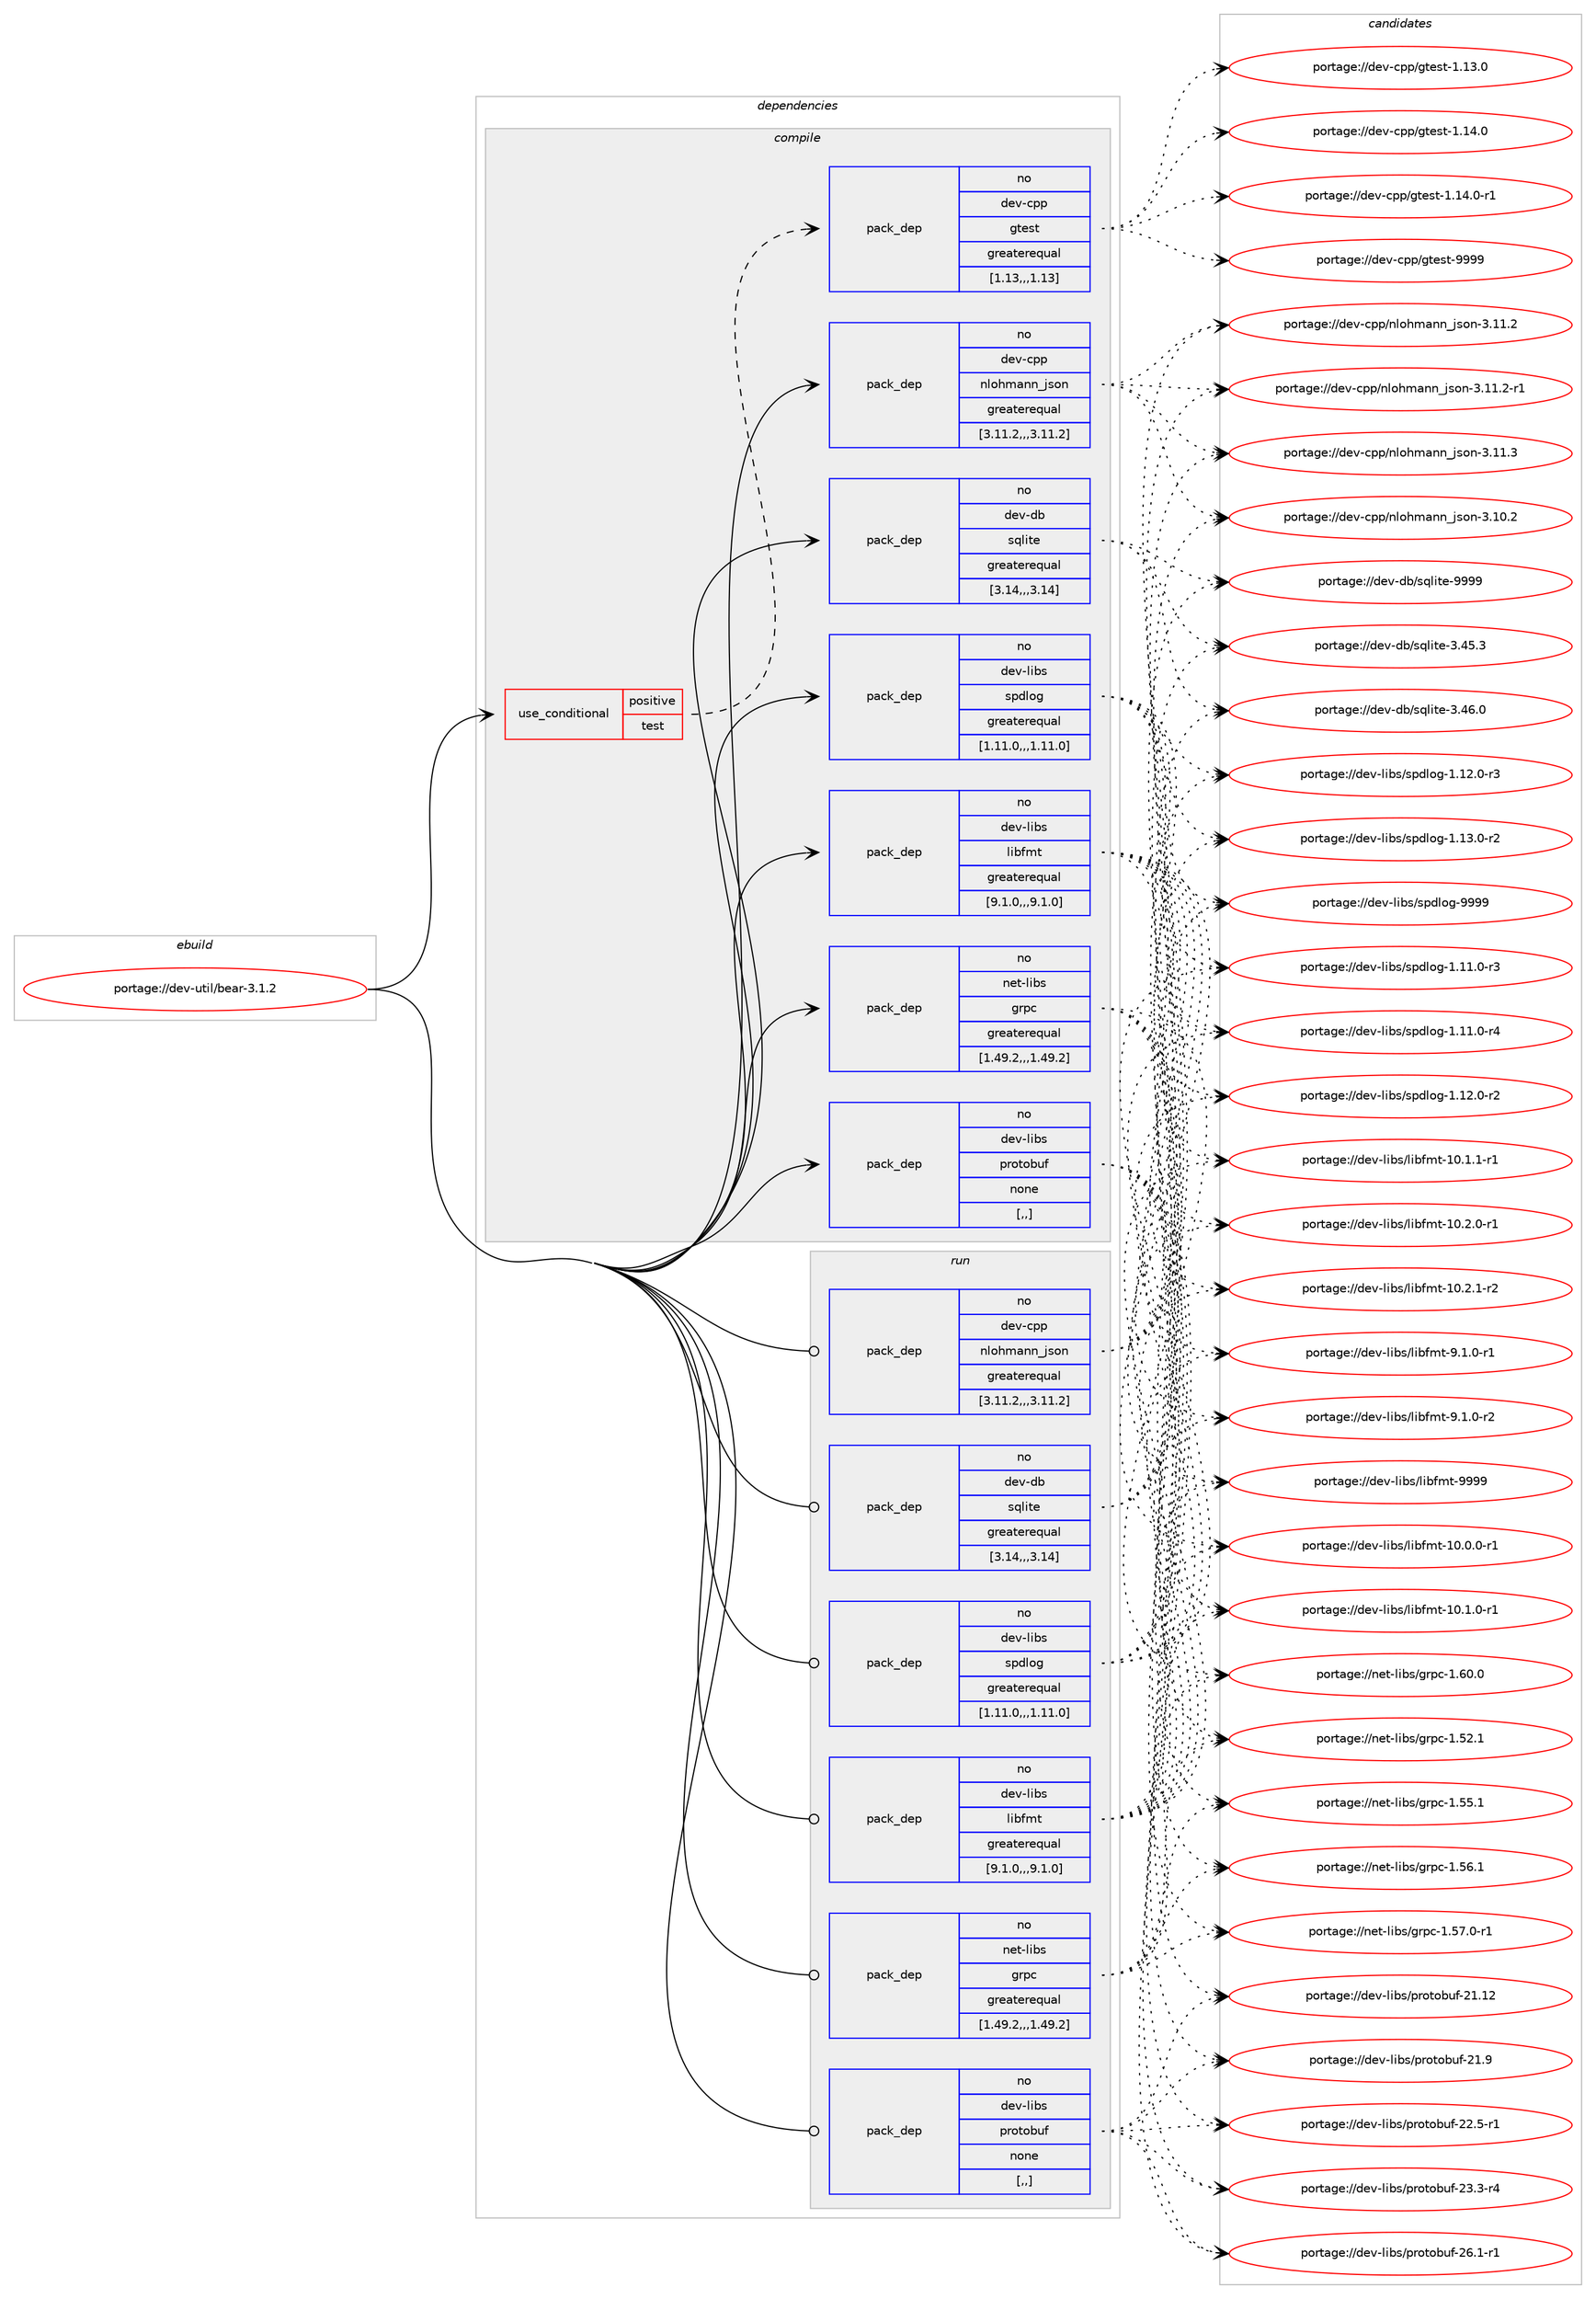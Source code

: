 digraph prolog {

# *************
# Graph options
# *************

newrank=true;
concentrate=true;
compound=true;
graph [rankdir=LR,fontname=Helvetica,fontsize=10,ranksep=1.5];#, ranksep=2.5, nodesep=0.2];
edge  [arrowhead=vee];
node  [fontname=Helvetica,fontsize=10];

# **********
# The ebuild
# **********

subgraph cluster_leftcol {
color=gray;
label=<<i>ebuild</i>>;
id [label="portage://dev-util/bear-3.1.2", color=red, width=4, href="../dev-util/bear-3.1.2.svg"];
}

# ****************
# The dependencies
# ****************

subgraph cluster_midcol {
color=gray;
label=<<i>dependencies</i>>;
subgraph cluster_compile {
fillcolor="#eeeeee";
style=filled;
label=<<i>compile</i>>;
subgraph cond57893 {
dependency206615 [label=<<TABLE BORDER="0" CELLBORDER="1" CELLSPACING="0" CELLPADDING="4"><TR><TD ROWSPAN="3" CELLPADDING="10">use_conditional</TD></TR><TR><TD>positive</TD></TR><TR><TD>test</TD></TR></TABLE>>, shape=none, color=red];
subgraph pack147342 {
dependency206616 [label=<<TABLE BORDER="0" CELLBORDER="1" CELLSPACING="0" CELLPADDING="4" WIDTH="220"><TR><TD ROWSPAN="6" CELLPADDING="30">pack_dep</TD></TR><TR><TD WIDTH="110">no</TD></TR><TR><TD>dev-cpp</TD></TR><TR><TD>gtest</TD></TR><TR><TD>greaterequal</TD></TR><TR><TD>[1.13,,,1.13]</TD></TR></TABLE>>, shape=none, color=blue];
}
dependency206615:e -> dependency206616:w [weight=20,style="dashed",arrowhead="vee"];
}
id:e -> dependency206615:w [weight=20,style="solid",arrowhead="vee"];
subgraph pack147343 {
dependency206617 [label=<<TABLE BORDER="0" CELLBORDER="1" CELLSPACING="0" CELLPADDING="4" WIDTH="220"><TR><TD ROWSPAN="6" CELLPADDING="30">pack_dep</TD></TR><TR><TD WIDTH="110">no</TD></TR><TR><TD>dev-cpp</TD></TR><TR><TD>nlohmann_json</TD></TR><TR><TD>greaterequal</TD></TR><TR><TD>[3.11.2,,,3.11.2]</TD></TR></TABLE>>, shape=none, color=blue];
}
id:e -> dependency206617:w [weight=20,style="solid",arrowhead="vee"];
subgraph pack147344 {
dependency206618 [label=<<TABLE BORDER="0" CELLBORDER="1" CELLSPACING="0" CELLPADDING="4" WIDTH="220"><TR><TD ROWSPAN="6" CELLPADDING="30">pack_dep</TD></TR><TR><TD WIDTH="110">no</TD></TR><TR><TD>dev-db</TD></TR><TR><TD>sqlite</TD></TR><TR><TD>greaterequal</TD></TR><TR><TD>[3.14,,,3.14]</TD></TR></TABLE>>, shape=none, color=blue];
}
id:e -> dependency206618:w [weight=20,style="solid",arrowhead="vee"];
subgraph pack147345 {
dependency206619 [label=<<TABLE BORDER="0" CELLBORDER="1" CELLSPACING="0" CELLPADDING="4" WIDTH="220"><TR><TD ROWSPAN="6" CELLPADDING="30">pack_dep</TD></TR><TR><TD WIDTH="110">no</TD></TR><TR><TD>dev-libs</TD></TR><TR><TD>libfmt</TD></TR><TR><TD>greaterequal</TD></TR><TR><TD>[9.1.0,,,9.1.0]</TD></TR></TABLE>>, shape=none, color=blue];
}
id:e -> dependency206619:w [weight=20,style="solid",arrowhead="vee"];
subgraph pack147346 {
dependency206620 [label=<<TABLE BORDER="0" CELLBORDER="1" CELLSPACING="0" CELLPADDING="4" WIDTH="220"><TR><TD ROWSPAN="6" CELLPADDING="30">pack_dep</TD></TR><TR><TD WIDTH="110">no</TD></TR><TR><TD>dev-libs</TD></TR><TR><TD>protobuf</TD></TR><TR><TD>none</TD></TR><TR><TD>[,,]</TD></TR></TABLE>>, shape=none, color=blue];
}
id:e -> dependency206620:w [weight=20,style="solid",arrowhead="vee"];
subgraph pack147347 {
dependency206621 [label=<<TABLE BORDER="0" CELLBORDER="1" CELLSPACING="0" CELLPADDING="4" WIDTH="220"><TR><TD ROWSPAN="6" CELLPADDING="30">pack_dep</TD></TR><TR><TD WIDTH="110">no</TD></TR><TR><TD>dev-libs</TD></TR><TR><TD>spdlog</TD></TR><TR><TD>greaterequal</TD></TR><TR><TD>[1.11.0,,,1.11.0]</TD></TR></TABLE>>, shape=none, color=blue];
}
id:e -> dependency206621:w [weight=20,style="solid",arrowhead="vee"];
subgraph pack147348 {
dependency206622 [label=<<TABLE BORDER="0" CELLBORDER="1" CELLSPACING="0" CELLPADDING="4" WIDTH="220"><TR><TD ROWSPAN="6" CELLPADDING="30">pack_dep</TD></TR><TR><TD WIDTH="110">no</TD></TR><TR><TD>net-libs</TD></TR><TR><TD>grpc</TD></TR><TR><TD>greaterequal</TD></TR><TR><TD>[1.49.2,,,1.49.2]</TD></TR></TABLE>>, shape=none, color=blue];
}
id:e -> dependency206622:w [weight=20,style="solid",arrowhead="vee"];
}
subgraph cluster_compileandrun {
fillcolor="#eeeeee";
style=filled;
label=<<i>compile and run</i>>;
}
subgraph cluster_run {
fillcolor="#eeeeee";
style=filled;
label=<<i>run</i>>;
subgraph pack147349 {
dependency206623 [label=<<TABLE BORDER="0" CELLBORDER="1" CELLSPACING="0" CELLPADDING="4" WIDTH="220"><TR><TD ROWSPAN="6" CELLPADDING="30">pack_dep</TD></TR><TR><TD WIDTH="110">no</TD></TR><TR><TD>dev-cpp</TD></TR><TR><TD>nlohmann_json</TD></TR><TR><TD>greaterequal</TD></TR><TR><TD>[3.11.2,,,3.11.2]</TD></TR></TABLE>>, shape=none, color=blue];
}
id:e -> dependency206623:w [weight=20,style="solid",arrowhead="odot"];
subgraph pack147350 {
dependency206624 [label=<<TABLE BORDER="0" CELLBORDER="1" CELLSPACING="0" CELLPADDING="4" WIDTH="220"><TR><TD ROWSPAN="6" CELLPADDING="30">pack_dep</TD></TR><TR><TD WIDTH="110">no</TD></TR><TR><TD>dev-db</TD></TR><TR><TD>sqlite</TD></TR><TR><TD>greaterequal</TD></TR><TR><TD>[3.14,,,3.14]</TD></TR></TABLE>>, shape=none, color=blue];
}
id:e -> dependency206624:w [weight=20,style="solid",arrowhead="odot"];
subgraph pack147351 {
dependency206625 [label=<<TABLE BORDER="0" CELLBORDER="1" CELLSPACING="0" CELLPADDING="4" WIDTH="220"><TR><TD ROWSPAN="6" CELLPADDING="30">pack_dep</TD></TR><TR><TD WIDTH="110">no</TD></TR><TR><TD>dev-libs</TD></TR><TR><TD>libfmt</TD></TR><TR><TD>greaterequal</TD></TR><TR><TD>[9.1.0,,,9.1.0]</TD></TR></TABLE>>, shape=none, color=blue];
}
id:e -> dependency206625:w [weight=20,style="solid",arrowhead="odot"];
subgraph pack147352 {
dependency206626 [label=<<TABLE BORDER="0" CELLBORDER="1" CELLSPACING="0" CELLPADDING="4" WIDTH="220"><TR><TD ROWSPAN="6" CELLPADDING="30">pack_dep</TD></TR><TR><TD WIDTH="110">no</TD></TR><TR><TD>dev-libs</TD></TR><TR><TD>protobuf</TD></TR><TR><TD>none</TD></TR><TR><TD>[,,]</TD></TR></TABLE>>, shape=none, color=blue];
}
id:e -> dependency206626:w [weight=20,style="solid",arrowhead="odot"];
subgraph pack147353 {
dependency206627 [label=<<TABLE BORDER="0" CELLBORDER="1" CELLSPACING="0" CELLPADDING="4" WIDTH="220"><TR><TD ROWSPAN="6" CELLPADDING="30">pack_dep</TD></TR><TR><TD WIDTH="110">no</TD></TR><TR><TD>dev-libs</TD></TR><TR><TD>spdlog</TD></TR><TR><TD>greaterequal</TD></TR><TR><TD>[1.11.0,,,1.11.0]</TD></TR></TABLE>>, shape=none, color=blue];
}
id:e -> dependency206627:w [weight=20,style="solid",arrowhead="odot"];
subgraph pack147354 {
dependency206628 [label=<<TABLE BORDER="0" CELLBORDER="1" CELLSPACING="0" CELLPADDING="4" WIDTH="220"><TR><TD ROWSPAN="6" CELLPADDING="30">pack_dep</TD></TR><TR><TD WIDTH="110">no</TD></TR><TR><TD>net-libs</TD></TR><TR><TD>grpc</TD></TR><TR><TD>greaterequal</TD></TR><TR><TD>[1.49.2,,,1.49.2]</TD></TR></TABLE>>, shape=none, color=blue];
}
id:e -> dependency206628:w [weight=20,style="solid",arrowhead="odot"];
}
}

# **************
# The candidates
# **************

subgraph cluster_choices {
rank=same;
color=gray;
label=<<i>candidates</i>>;

subgraph choice147342 {
color=black;
nodesep=1;
choice10010111845991121124710311610111511645494649514648 [label="portage://dev-cpp/gtest-1.13.0", color=red, width=4,href="../dev-cpp/gtest-1.13.0.svg"];
choice10010111845991121124710311610111511645494649524648 [label="portage://dev-cpp/gtest-1.14.0", color=red, width=4,href="../dev-cpp/gtest-1.14.0.svg"];
choice100101118459911211247103116101115116454946495246484511449 [label="portage://dev-cpp/gtest-1.14.0-r1", color=red, width=4,href="../dev-cpp/gtest-1.14.0-r1.svg"];
choice1001011184599112112471031161011151164557575757 [label="portage://dev-cpp/gtest-9999", color=red, width=4,href="../dev-cpp/gtest-9999.svg"];
dependency206616:e -> choice10010111845991121124710311610111511645494649514648:w [style=dotted,weight="100"];
dependency206616:e -> choice10010111845991121124710311610111511645494649524648:w [style=dotted,weight="100"];
dependency206616:e -> choice100101118459911211247103116101115116454946495246484511449:w [style=dotted,weight="100"];
dependency206616:e -> choice1001011184599112112471031161011151164557575757:w [style=dotted,weight="100"];
}
subgraph choice147343 {
color=black;
nodesep=1;
choice100101118459911211247110108111104109971101109510611511111045514649484650 [label="portage://dev-cpp/nlohmann_json-3.10.2", color=red, width=4,href="../dev-cpp/nlohmann_json-3.10.2.svg"];
choice100101118459911211247110108111104109971101109510611511111045514649494650 [label="portage://dev-cpp/nlohmann_json-3.11.2", color=red, width=4,href="../dev-cpp/nlohmann_json-3.11.2.svg"];
choice1001011184599112112471101081111041099711011095106115111110455146494946504511449 [label="portage://dev-cpp/nlohmann_json-3.11.2-r1", color=red, width=4,href="../dev-cpp/nlohmann_json-3.11.2-r1.svg"];
choice100101118459911211247110108111104109971101109510611511111045514649494651 [label="portage://dev-cpp/nlohmann_json-3.11.3", color=red, width=4,href="../dev-cpp/nlohmann_json-3.11.3.svg"];
dependency206617:e -> choice100101118459911211247110108111104109971101109510611511111045514649484650:w [style=dotted,weight="100"];
dependency206617:e -> choice100101118459911211247110108111104109971101109510611511111045514649494650:w [style=dotted,weight="100"];
dependency206617:e -> choice1001011184599112112471101081111041099711011095106115111110455146494946504511449:w [style=dotted,weight="100"];
dependency206617:e -> choice100101118459911211247110108111104109971101109510611511111045514649494651:w [style=dotted,weight="100"];
}
subgraph choice147344 {
color=black;
nodesep=1;
choice10010111845100984711511310810511610145514652534651 [label="portage://dev-db/sqlite-3.45.3", color=red, width=4,href="../dev-db/sqlite-3.45.3.svg"];
choice10010111845100984711511310810511610145514652544648 [label="portage://dev-db/sqlite-3.46.0", color=red, width=4,href="../dev-db/sqlite-3.46.0.svg"];
choice1001011184510098471151131081051161014557575757 [label="portage://dev-db/sqlite-9999", color=red, width=4,href="../dev-db/sqlite-9999.svg"];
dependency206618:e -> choice10010111845100984711511310810511610145514652534651:w [style=dotted,weight="100"];
dependency206618:e -> choice10010111845100984711511310810511610145514652544648:w [style=dotted,weight="100"];
dependency206618:e -> choice1001011184510098471151131081051161014557575757:w [style=dotted,weight="100"];
}
subgraph choice147345 {
color=black;
nodesep=1;
choice10010111845108105981154710810598102109116454948464846484511449 [label="portage://dev-libs/libfmt-10.0.0-r1", color=red, width=4,href="../dev-libs/libfmt-10.0.0-r1.svg"];
choice10010111845108105981154710810598102109116454948464946484511449 [label="portage://dev-libs/libfmt-10.1.0-r1", color=red, width=4,href="../dev-libs/libfmt-10.1.0-r1.svg"];
choice10010111845108105981154710810598102109116454948464946494511449 [label="portage://dev-libs/libfmt-10.1.1-r1", color=red, width=4,href="../dev-libs/libfmt-10.1.1-r1.svg"];
choice10010111845108105981154710810598102109116454948465046484511449 [label="portage://dev-libs/libfmt-10.2.0-r1", color=red, width=4,href="../dev-libs/libfmt-10.2.0-r1.svg"];
choice10010111845108105981154710810598102109116454948465046494511450 [label="portage://dev-libs/libfmt-10.2.1-r2", color=red, width=4,href="../dev-libs/libfmt-10.2.1-r2.svg"];
choice100101118451081059811547108105981021091164557464946484511449 [label="portage://dev-libs/libfmt-9.1.0-r1", color=red, width=4,href="../dev-libs/libfmt-9.1.0-r1.svg"];
choice100101118451081059811547108105981021091164557464946484511450 [label="portage://dev-libs/libfmt-9.1.0-r2", color=red, width=4,href="../dev-libs/libfmt-9.1.0-r2.svg"];
choice100101118451081059811547108105981021091164557575757 [label="portage://dev-libs/libfmt-9999", color=red, width=4,href="../dev-libs/libfmt-9999.svg"];
dependency206619:e -> choice10010111845108105981154710810598102109116454948464846484511449:w [style=dotted,weight="100"];
dependency206619:e -> choice10010111845108105981154710810598102109116454948464946484511449:w [style=dotted,weight="100"];
dependency206619:e -> choice10010111845108105981154710810598102109116454948464946494511449:w [style=dotted,weight="100"];
dependency206619:e -> choice10010111845108105981154710810598102109116454948465046484511449:w [style=dotted,weight="100"];
dependency206619:e -> choice10010111845108105981154710810598102109116454948465046494511450:w [style=dotted,weight="100"];
dependency206619:e -> choice100101118451081059811547108105981021091164557464946484511449:w [style=dotted,weight="100"];
dependency206619:e -> choice100101118451081059811547108105981021091164557464946484511450:w [style=dotted,weight="100"];
dependency206619:e -> choice100101118451081059811547108105981021091164557575757:w [style=dotted,weight="100"];
}
subgraph choice147346 {
color=black;
nodesep=1;
choice10010111845108105981154711211411111611198117102455049464950 [label="portage://dev-libs/protobuf-21.12", color=red, width=4,href="../dev-libs/protobuf-21.12.svg"];
choice100101118451081059811547112114111116111981171024550494657 [label="portage://dev-libs/protobuf-21.9", color=red, width=4,href="../dev-libs/protobuf-21.9.svg"];
choice1001011184510810598115471121141111161119811710245505046534511449 [label="portage://dev-libs/protobuf-22.5-r1", color=red, width=4,href="../dev-libs/protobuf-22.5-r1.svg"];
choice1001011184510810598115471121141111161119811710245505146514511452 [label="portage://dev-libs/protobuf-23.3-r4", color=red, width=4,href="../dev-libs/protobuf-23.3-r4.svg"];
choice1001011184510810598115471121141111161119811710245505446494511449 [label="portage://dev-libs/protobuf-26.1-r1", color=red, width=4,href="../dev-libs/protobuf-26.1-r1.svg"];
dependency206620:e -> choice10010111845108105981154711211411111611198117102455049464950:w [style=dotted,weight="100"];
dependency206620:e -> choice100101118451081059811547112114111116111981171024550494657:w [style=dotted,weight="100"];
dependency206620:e -> choice1001011184510810598115471121141111161119811710245505046534511449:w [style=dotted,weight="100"];
dependency206620:e -> choice1001011184510810598115471121141111161119811710245505146514511452:w [style=dotted,weight="100"];
dependency206620:e -> choice1001011184510810598115471121141111161119811710245505446494511449:w [style=dotted,weight="100"];
}
subgraph choice147347 {
color=black;
nodesep=1;
choice100101118451081059811547115112100108111103454946494946484511451 [label="portage://dev-libs/spdlog-1.11.0-r3", color=red, width=4,href="../dev-libs/spdlog-1.11.0-r3.svg"];
choice100101118451081059811547115112100108111103454946494946484511452 [label="portage://dev-libs/spdlog-1.11.0-r4", color=red, width=4,href="../dev-libs/spdlog-1.11.0-r4.svg"];
choice100101118451081059811547115112100108111103454946495046484511450 [label="portage://dev-libs/spdlog-1.12.0-r2", color=red, width=4,href="../dev-libs/spdlog-1.12.0-r2.svg"];
choice100101118451081059811547115112100108111103454946495046484511451 [label="portage://dev-libs/spdlog-1.12.0-r3", color=red, width=4,href="../dev-libs/spdlog-1.12.0-r3.svg"];
choice100101118451081059811547115112100108111103454946495146484511450 [label="portage://dev-libs/spdlog-1.13.0-r2", color=red, width=4,href="../dev-libs/spdlog-1.13.0-r2.svg"];
choice1001011184510810598115471151121001081111034557575757 [label="portage://dev-libs/spdlog-9999", color=red, width=4,href="../dev-libs/spdlog-9999.svg"];
dependency206621:e -> choice100101118451081059811547115112100108111103454946494946484511451:w [style=dotted,weight="100"];
dependency206621:e -> choice100101118451081059811547115112100108111103454946494946484511452:w [style=dotted,weight="100"];
dependency206621:e -> choice100101118451081059811547115112100108111103454946495046484511450:w [style=dotted,weight="100"];
dependency206621:e -> choice100101118451081059811547115112100108111103454946495046484511451:w [style=dotted,weight="100"];
dependency206621:e -> choice100101118451081059811547115112100108111103454946495146484511450:w [style=dotted,weight="100"];
dependency206621:e -> choice1001011184510810598115471151121001081111034557575757:w [style=dotted,weight="100"];
}
subgraph choice147348 {
color=black;
nodesep=1;
choice1101011164510810598115471031141129945494653504649 [label="portage://net-libs/grpc-1.52.1", color=red, width=4,href="../net-libs/grpc-1.52.1.svg"];
choice1101011164510810598115471031141129945494653534649 [label="portage://net-libs/grpc-1.55.1", color=red, width=4,href="../net-libs/grpc-1.55.1.svg"];
choice1101011164510810598115471031141129945494653544649 [label="portage://net-libs/grpc-1.56.1", color=red, width=4,href="../net-libs/grpc-1.56.1.svg"];
choice11010111645108105981154710311411299454946535546484511449 [label="portage://net-libs/grpc-1.57.0-r1", color=red, width=4,href="../net-libs/grpc-1.57.0-r1.svg"];
choice1101011164510810598115471031141129945494654484648 [label="portage://net-libs/grpc-1.60.0", color=red, width=4,href="../net-libs/grpc-1.60.0.svg"];
dependency206622:e -> choice1101011164510810598115471031141129945494653504649:w [style=dotted,weight="100"];
dependency206622:e -> choice1101011164510810598115471031141129945494653534649:w [style=dotted,weight="100"];
dependency206622:e -> choice1101011164510810598115471031141129945494653544649:w [style=dotted,weight="100"];
dependency206622:e -> choice11010111645108105981154710311411299454946535546484511449:w [style=dotted,weight="100"];
dependency206622:e -> choice1101011164510810598115471031141129945494654484648:w [style=dotted,weight="100"];
}
subgraph choice147349 {
color=black;
nodesep=1;
choice100101118459911211247110108111104109971101109510611511111045514649484650 [label="portage://dev-cpp/nlohmann_json-3.10.2", color=red, width=4,href="../dev-cpp/nlohmann_json-3.10.2.svg"];
choice100101118459911211247110108111104109971101109510611511111045514649494650 [label="portage://dev-cpp/nlohmann_json-3.11.2", color=red, width=4,href="../dev-cpp/nlohmann_json-3.11.2.svg"];
choice1001011184599112112471101081111041099711011095106115111110455146494946504511449 [label="portage://dev-cpp/nlohmann_json-3.11.2-r1", color=red, width=4,href="../dev-cpp/nlohmann_json-3.11.2-r1.svg"];
choice100101118459911211247110108111104109971101109510611511111045514649494651 [label="portage://dev-cpp/nlohmann_json-3.11.3", color=red, width=4,href="../dev-cpp/nlohmann_json-3.11.3.svg"];
dependency206623:e -> choice100101118459911211247110108111104109971101109510611511111045514649484650:w [style=dotted,weight="100"];
dependency206623:e -> choice100101118459911211247110108111104109971101109510611511111045514649494650:w [style=dotted,weight="100"];
dependency206623:e -> choice1001011184599112112471101081111041099711011095106115111110455146494946504511449:w [style=dotted,weight="100"];
dependency206623:e -> choice100101118459911211247110108111104109971101109510611511111045514649494651:w [style=dotted,weight="100"];
}
subgraph choice147350 {
color=black;
nodesep=1;
choice10010111845100984711511310810511610145514652534651 [label="portage://dev-db/sqlite-3.45.3", color=red, width=4,href="../dev-db/sqlite-3.45.3.svg"];
choice10010111845100984711511310810511610145514652544648 [label="portage://dev-db/sqlite-3.46.0", color=red, width=4,href="../dev-db/sqlite-3.46.0.svg"];
choice1001011184510098471151131081051161014557575757 [label="portage://dev-db/sqlite-9999", color=red, width=4,href="../dev-db/sqlite-9999.svg"];
dependency206624:e -> choice10010111845100984711511310810511610145514652534651:w [style=dotted,weight="100"];
dependency206624:e -> choice10010111845100984711511310810511610145514652544648:w [style=dotted,weight="100"];
dependency206624:e -> choice1001011184510098471151131081051161014557575757:w [style=dotted,weight="100"];
}
subgraph choice147351 {
color=black;
nodesep=1;
choice10010111845108105981154710810598102109116454948464846484511449 [label="portage://dev-libs/libfmt-10.0.0-r1", color=red, width=4,href="../dev-libs/libfmt-10.0.0-r1.svg"];
choice10010111845108105981154710810598102109116454948464946484511449 [label="portage://dev-libs/libfmt-10.1.0-r1", color=red, width=4,href="../dev-libs/libfmt-10.1.0-r1.svg"];
choice10010111845108105981154710810598102109116454948464946494511449 [label="portage://dev-libs/libfmt-10.1.1-r1", color=red, width=4,href="../dev-libs/libfmt-10.1.1-r1.svg"];
choice10010111845108105981154710810598102109116454948465046484511449 [label="portage://dev-libs/libfmt-10.2.0-r1", color=red, width=4,href="../dev-libs/libfmt-10.2.0-r1.svg"];
choice10010111845108105981154710810598102109116454948465046494511450 [label="portage://dev-libs/libfmt-10.2.1-r2", color=red, width=4,href="../dev-libs/libfmt-10.2.1-r2.svg"];
choice100101118451081059811547108105981021091164557464946484511449 [label="portage://dev-libs/libfmt-9.1.0-r1", color=red, width=4,href="../dev-libs/libfmt-9.1.0-r1.svg"];
choice100101118451081059811547108105981021091164557464946484511450 [label="portage://dev-libs/libfmt-9.1.0-r2", color=red, width=4,href="../dev-libs/libfmt-9.1.0-r2.svg"];
choice100101118451081059811547108105981021091164557575757 [label="portage://dev-libs/libfmt-9999", color=red, width=4,href="../dev-libs/libfmt-9999.svg"];
dependency206625:e -> choice10010111845108105981154710810598102109116454948464846484511449:w [style=dotted,weight="100"];
dependency206625:e -> choice10010111845108105981154710810598102109116454948464946484511449:w [style=dotted,weight="100"];
dependency206625:e -> choice10010111845108105981154710810598102109116454948464946494511449:w [style=dotted,weight="100"];
dependency206625:e -> choice10010111845108105981154710810598102109116454948465046484511449:w [style=dotted,weight="100"];
dependency206625:e -> choice10010111845108105981154710810598102109116454948465046494511450:w [style=dotted,weight="100"];
dependency206625:e -> choice100101118451081059811547108105981021091164557464946484511449:w [style=dotted,weight="100"];
dependency206625:e -> choice100101118451081059811547108105981021091164557464946484511450:w [style=dotted,weight="100"];
dependency206625:e -> choice100101118451081059811547108105981021091164557575757:w [style=dotted,weight="100"];
}
subgraph choice147352 {
color=black;
nodesep=1;
choice10010111845108105981154711211411111611198117102455049464950 [label="portage://dev-libs/protobuf-21.12", color=red, width=4,href="../dev-libs/protobuf-21.12.svg"];
choice100101118451081059811547112114111116111981171024550494657 [label="portage://dev-libs/protobuf-21.9", color=red, width=4,href="../dev-libs/protobuf-21.9.svg"];
choice1001011184510810598115471121141111161119811710245505046534511449 [label="portage://dev-libs/protobuf-22.5-r1", color=red, width=4,href="../dev-libs/protobuf-22.5-r1.svg"];
choice1001011184510810598115471121141111161119811710245505146514511452 [label="portage://dev-libs/protobuf-23.3-r4", color=red, width=4,href="../dev-libs/protobuf-23.3-r4.svg"];
choice1001011184510810598115471121141111161119811710245505446494511449 [label="portage://dev-libs/protobuf-26.1-r1", color=red, width=4,href="../dev-libs/protobuf-26.1-r1.svg"];
dependency206626:e -> choice10010111845108105981154711211411111611198117102455049464950:w [style=dotted,weight="100"];
dependency206626:e -> choice100101118451081059811547112114111116111981171024550494657:w [style=dotted,weight="100"];
dependency206626:e -> choice1001011184510810598115471121141111161119811710245505046534511449:w [style=dotted,weight="100"];
dependency206626:e -> choice1001011184510810598115471121141111161119811710245505146514511452:w [style=dotted,weight="100"];
dependency206626:e -> choice1001011184510810598115471121141111161119811710245505446494511449:w [style=dotted,weight="100"];
}
subgraph choice147353 {
color=black;
nodesep=1;
choice100101118451081059811547115112100108111103454946494946484511451 [label="portage://dev-libs/spdlog-1.11.0-r3", color=red, width=4,href="../dev-libs/spdlog-1.11.0-r3.svg"];
choice100101118451081059811547115112100108111103454946494946484511452 [label="portage://dev-libs/spdlog-1.11.0-r4", color=red, width=4,href="../dev-libs/spdlog-1.11.0-r4.svg"];
choice100101118451081059811547115112100108111103454946495046484511450 [label="portage://dev-libs/spdlog-1.12.0-r2", color=red, width=4,href="../dev-libs/spdlog-1.12.0-r2.svg"];
choice100101118451081059811547115112100108111103454946495046484511451 [label="portage://dev-libs/spdlog-1.12.0-r3", color=red, width=4,href="../dev-libs/spdlog-1.12.0-r3.svg"];
choice100101118451081059811547115112100108111103454946495146484511450 [label="portage://dev-libs/spdlog-1.13.0-r2", color=red, width=4,href="../dev-libs/spdlog-1.13.0-r2.svg"];
choice1001011184510810598115471151121001081111034557575757 [label="portage://dev-libs/spdlog-9999", color=red, width=4,href="../dev-libs/spdlog-9999.svg"];
dependency206627:e -> choice100101118451081059811547115112100108111103454946494946484511451:w [style=dotted,weight="100"];
dependency206627:e -> choice100101118451081059811547115112100108111103454946494946484511452:w [style=dotted,weight="100"];
dependency206627:e -> choice100101118451081059811547115112100108111103454946495046484511450:w [style=dotted,weight="100"];
dependency206627:e -> choice100101118451081059811547115112100108111103454946495046484511451:w [style=dotted,weight="100"];
dependency206627:e -> choice100101118451081059811547115112100108111103454946495146484511450:w [style=dotted,weight="100"];
dependency206627:e -> choice1001011184510810598115471151121001081111034557575757:w [style=dotted,weight="100"];
}
subgraph choice147354 {
color=black;
nodesep=1;
choice1101011164510810598115471031141129945494653504649 [label="portage://net-libs/grpc-1.52.1", color=red, width=4,href="../net-libs/grpc-1.52.1.svg"];
choice1101011164510810598115471031141129945494653534649 [label="portage://net-libs/grpc-1.55.1", color=red, width=4,href="../net-libs/grpc-1.55.1.svg"];
choice1101011164510810598115471031141129945494653544649 [label="portage://net-libs/grpc-1.56.1", color=red, width=4,href="../net-libs/grpc-1.56.1.svg"];
choice11010111645108105981154710311411299454946535546484511449 [label="portage://net-libs/grpc-1.57.0-r1", color=red, width=4,href="../net-libs/grpc-1.57.0-r1.svg"];
choice1101011164510810598115471031141129945494654484648 [label="portage://net-libs/grpc-1.60.0", color=red, width=4,href="../net-libs/grpc-1.60.0.svg"];
dependency206628:e -> choice1101011164510810598115471031141129945494653504649:w [style=dotted,weight="100"];
dependency206628:e -> choice1101011164510810598115471031141129945494653534649:w [style=dotted,weight="100"];
dependency206628:e -> choice1101011164510810598115471031141129945494653544649:w [style=dotted,weight="100"];
dependency206628:e -> choice11010111645108105981154710311411299454946535546484511449:w [style=dotted,weight="100"];
dependency206628:e -> choice1101011164510810598115471031141129945494654484648:w [style=dotted,weight="100"];
}
}

}
